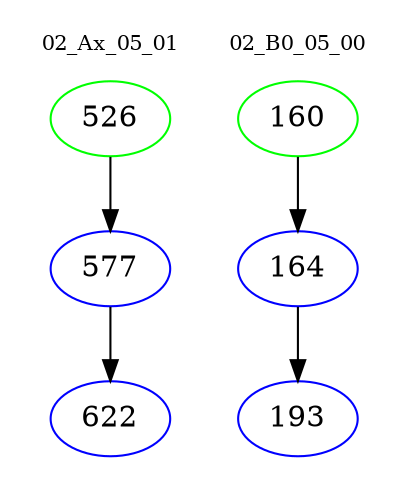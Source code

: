 digraph{
subgraph cluster_0 {
color = white
label = "02_Ax_05_01";
fontsize=10;
T0_526 [label="526", color="green"]
T0_526 -> T0_577 [color="black"]
T0_577 [label="577", color="blue"]
T0_577 -> T0_622 [color="black"]
T0_622 [label="622", color="blue"]
}
subgraph cluster_1 {
color = white
label = "02_B0_05_00";
fontsize=10;
T1_160 [label="160", color="green"]
T1_160 -> T1_164 [color="black"]
T1_164 [label="164", color="blue"]
T1_164 -> T1_193 [color="black"]
T1_193 [label="193", color="blue"]
}
}
